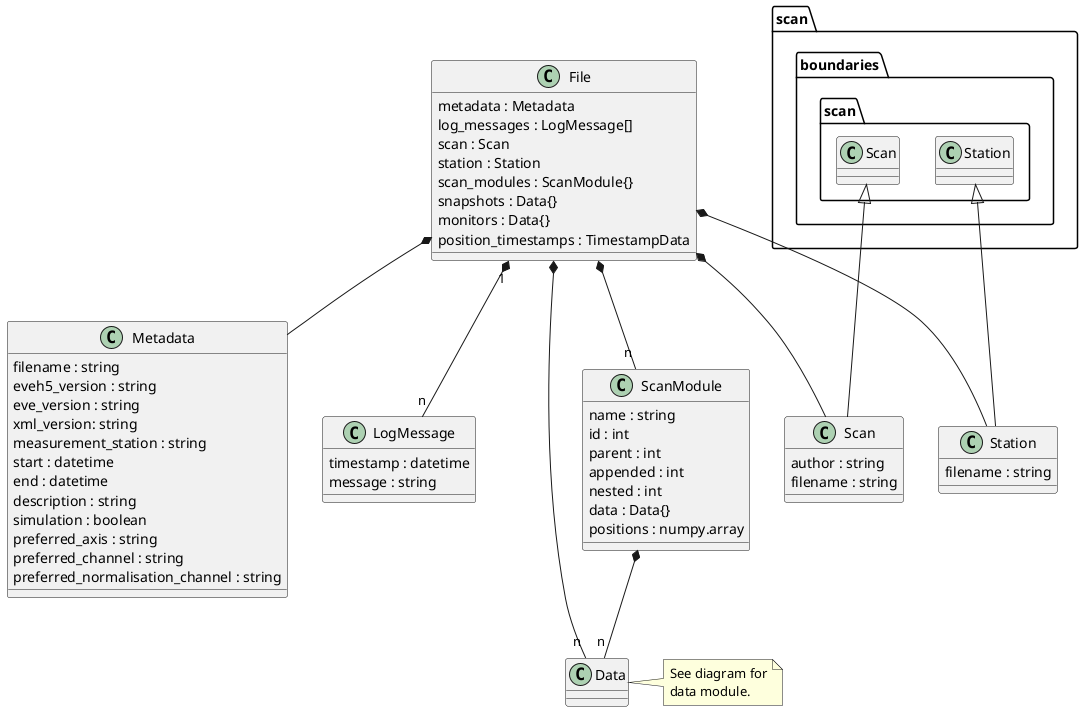@startuml

class File {
    metadata : Metadata
    log_messages : LogMessage[]
    scan : Scan
    station : Station
    scan_modules : ScanModule{}
    snapshots : Data{}
    monitors : Data{}
    position_timestamps : TimestampData
}

File *-- "n" ScanModule
File *-- "n" Data

class Metadata{
    filename : string
    eveh5_version : string
    eve_version : string
    xml_version: string
    measurement_station : string
    start : datetime
    end : datetime
    description : string
    simulation : boolean
    preferred_axis : string
    preferred_channel : string
    preferred_normalisation_channel : string
}

class LogMessage {
    timestamp : datetime
    message : string
}


class ScanModule {
    name : string
    id : int
    parent : int
    appended : int
    nested : int
    data : Data{}
    positions : numpy.array
}

ScanModule *-- "n" Data
note right of Data: See diagram for\ndata module.

class Scan extends scan.boundaries.scan.Scan {
    author : string
    filename : string
}
'note left: See diagrams for\nscan subpackage.

class Station extends scan.boundaries.scan.Station {
    filename : string
}

File *-- Metadata
File "1" *-- "n" LogMessage
File *-- Scan
File *-- Station

@enduml
